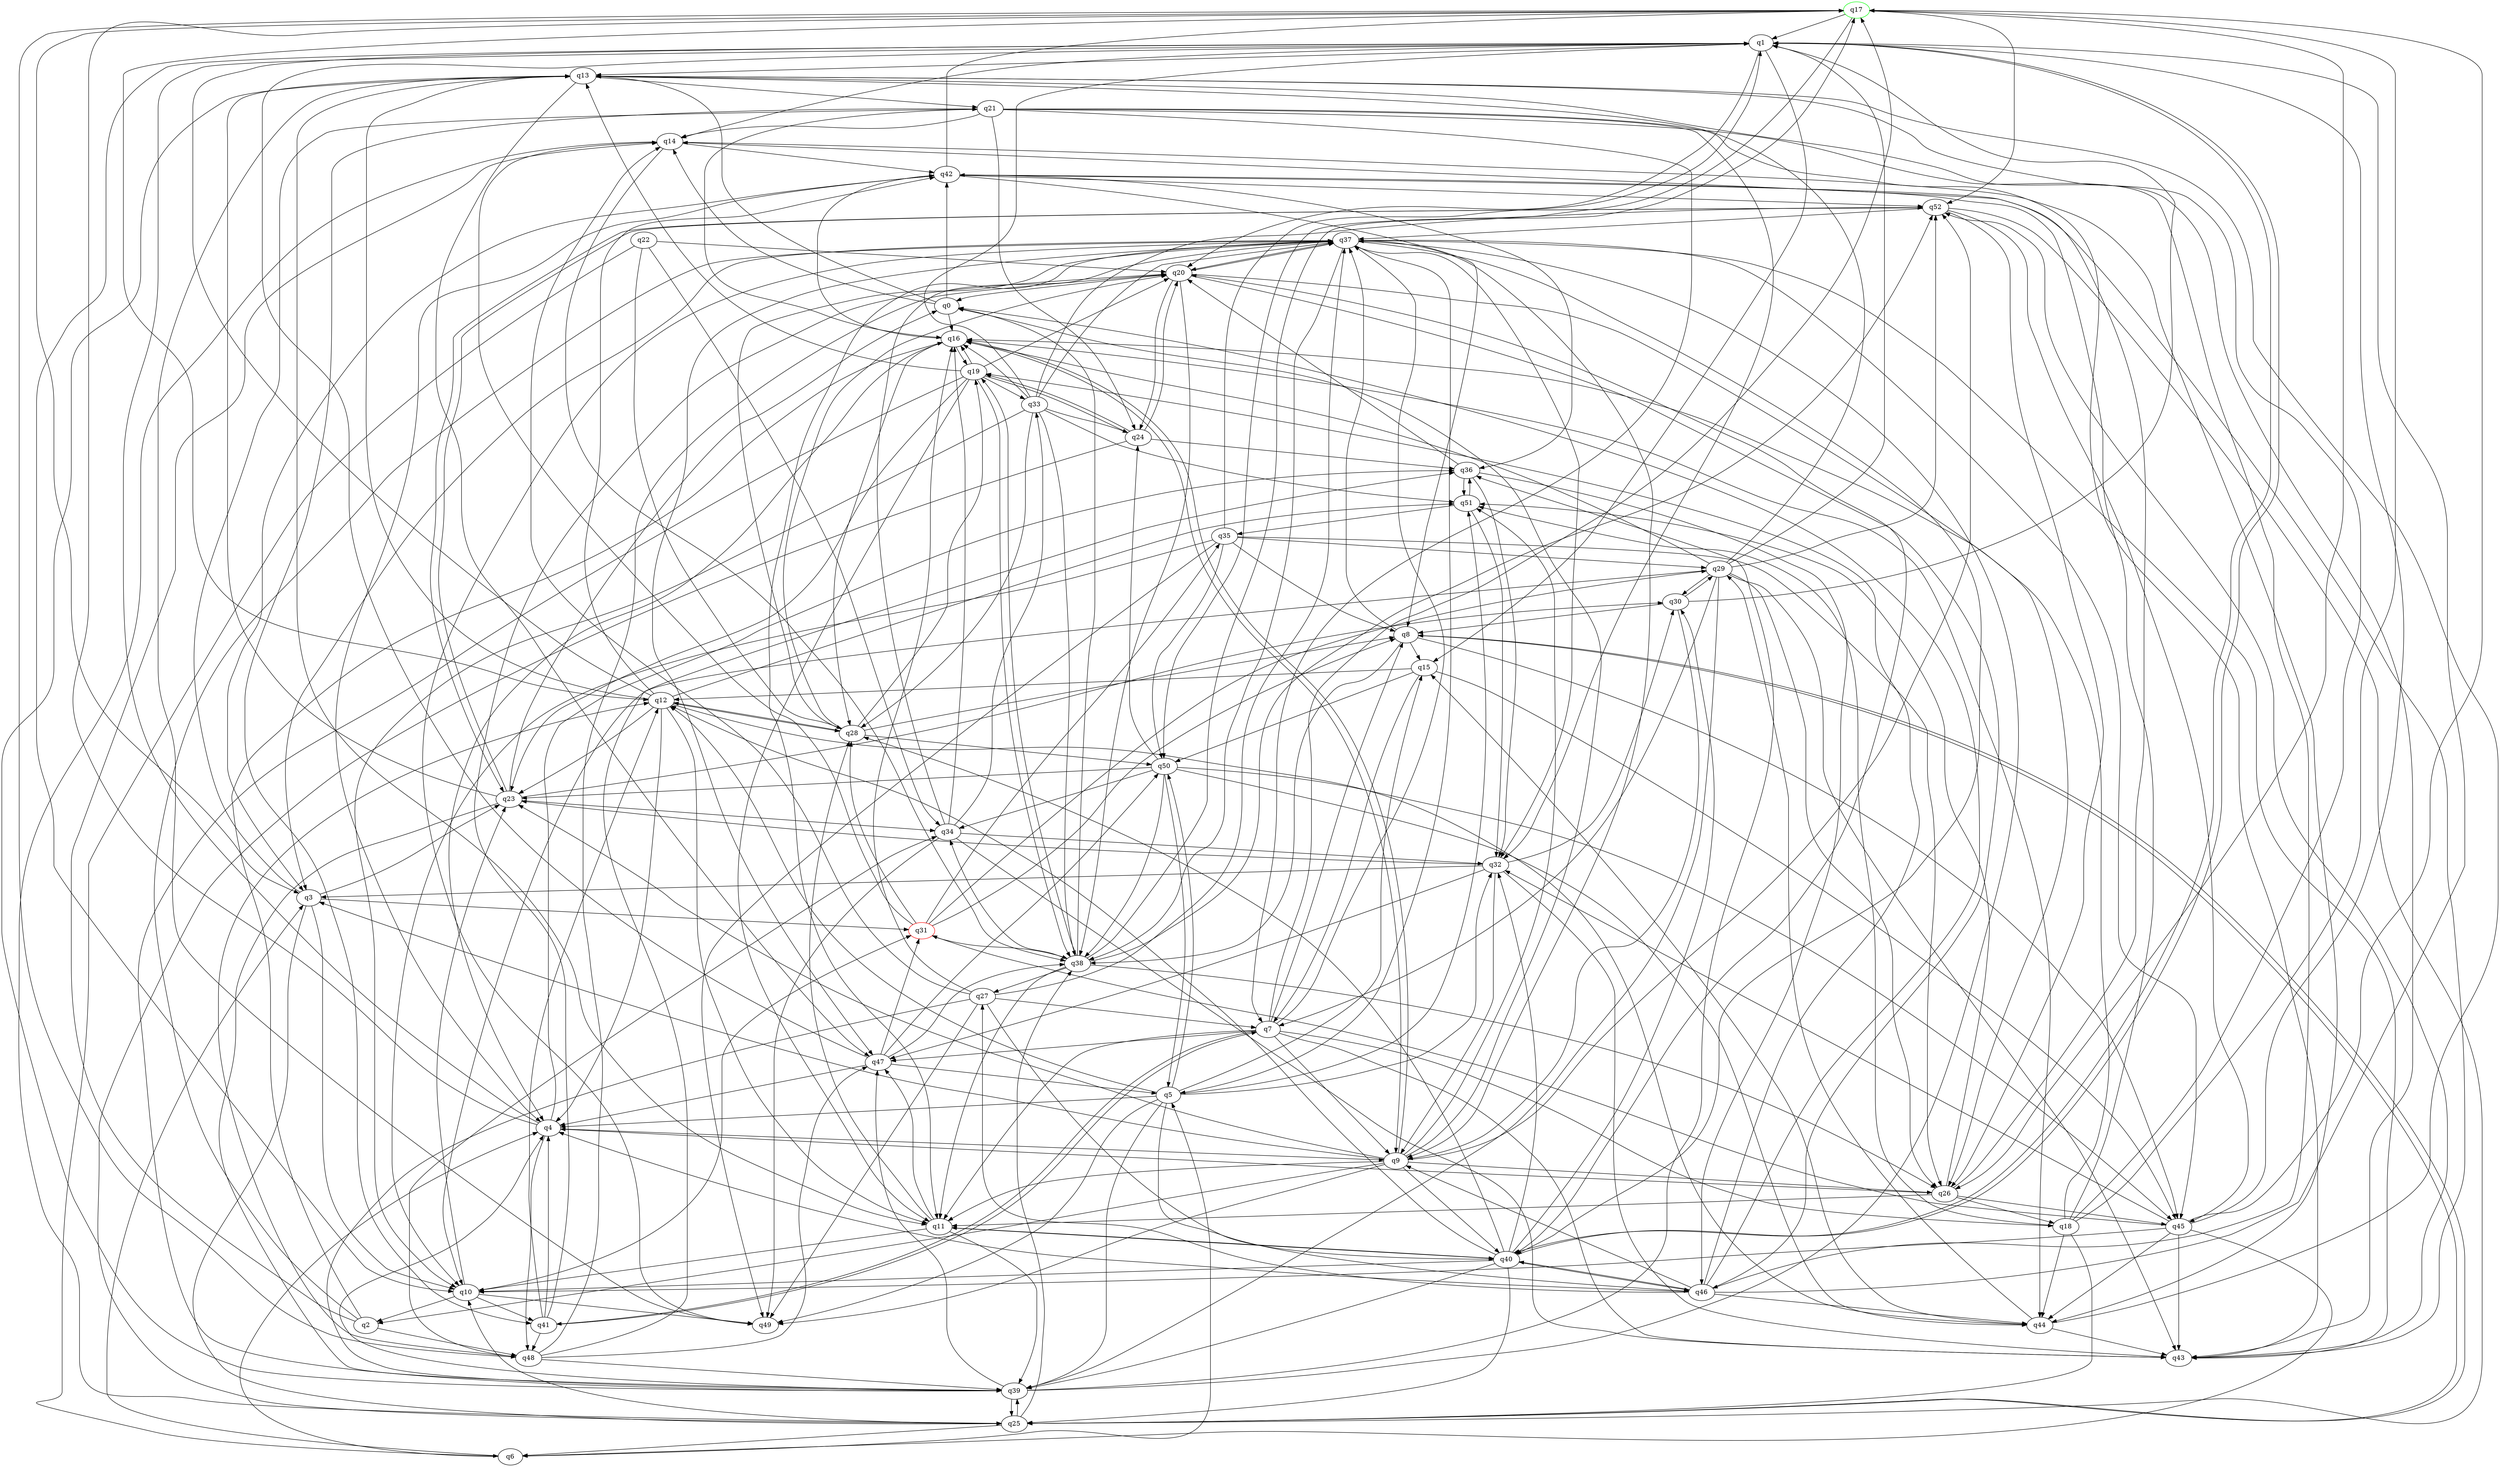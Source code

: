 digraph A{
q17 [initial=1,color=green];
q31 [final=1,color=red];
q0 -> q13;
q0 -> q14;
q0 -> q16;
q0 -> q42;
q1 -> q10;
q1 -> q13;
q1 -> q14;
q1 -> q15;
q1 -> q20;
q1 -> q40;
q2 -> q14;
q2 -> q16;
q2 -> q37;
q2 -> q48;
q3 -> q10;
q3 -> q21;
q3 -> q23;
q3 -> q25;
q3 -> q31;
q4 -> q1;
q4 -> q9;
q4 -> q17;
q4 -> q36;
q4 -> q48;
q5 -> q4;
q5 -> q12;
q5 -> q15;
q5 -> q32;
q5 -> q39;
q5 -> q46;
q5 -> q49;
q5 -> q50;
q5 -> q51;
q6 -> q3;
q6 -> q4;
q6 -> q5;
q7 -> q8;
q7 -> q9;
q7 -> q11;
q7 -> q17;
q7 -> q18;
q7 -> q37;
q7 -> q41;
q7 -> q43;
q7 -> q47;
q8 -> q15;
q8 -> q25;
q8 -> q37;
q8 -> q38;
q8 -> q45;
q9 -> q0;
q9 -> q2;
q9 -> q3;
q9 -> q11;
q9 -> q16;
q9 -> q23;
q9 -> q26;
q9 -> q40;
q9 -> q49;
q9 -> q51;
q9 -> q52;
q10 -> q2;
q10 -> q23;
q10 -> q31;
q10 -> q41;
q10 -> q49;
q11 -> q10;
q11 -> q28;
q11 -> q39;
q11 -> q40;
q11 -> q47;
q12 -> q1;
q12 -> q4;
q12 -> q11;
q12 -> q13;
q12 -> q23;
q12 -> q28;
q12 -> q42;
q12 -> q44;
q12 -> q51;
q13 -> q11;
q13 -> q21;
q13 -> q43;
q13 -> q47;
q14 -> q25;
q14 -> q38;
q14 -> q42;
q14 -> q44;
q15 -> q7;
q15 -> q12;
q15 -> q45;
q15 -> q50;
q16 -> q4;
q16 -> q9;
q16 -> q19;
q16 -> q28;
q16 -> q42;
q16 -> q44;
q17 -> q1;
q17 -> q3;
q17 -> q12;
q17 -> q26;
q17 -> q48;
q17 -> q50;
q17 -> q52;
q18 -> q13;
q18 -> q16;
q18 -> q17;
q18 -> q25;
q18 -> q42;
q18 -> q44;
q18 -> q51;
q19 -> q11;
q19 -> q13;
q19 -> q16;
q19 -> q20;
q19 -> q23;
q19 -> q24;
q19 -> q33;
q19 -> q38;
q19 -> q39;
q20 -> q0;
q20 -> q24;
q20 -> q26;
q20 -> q37;
q20 -> q38;
q20 -> q40;
q21 -> q7;
q21 -> q14;
q21 -> q16;
q21 -> q24;
q21 -> q32;
q21 -> q41;
q21 -> q43;
q21 -> q46;
q22 -> q6;
q22 -> q20;
q22 -> q28;
q22 -> q34;
q23 -> q0;
q23 -> q13;
q23 -> q30;
q23 -> q34;
q23 -> q39;
q23 -> q52;
q24 -> q19;
q24 -> q20;
q24 -> q25;
q24 -> q36;
q25 -> q6;
q25 -> q8;
q25 -> q10;
q25 -> q38;
q25 -> q39;
q26 -> q4;
q26 -> q11;
q26 -> q14;
q26 -> q18;
q26 -> q45;
q26 -> q51;
q27 -> q7;
q27 -> q14;
q27 -> q16;
q27 -> q37;
q27 -> q39;
q27 -> q40;
q27 -> q49;
q28 -> q8;
q28 -> q12;
q28 -> q19;
q28 -> q20;
q28 -> q37;
q28 -> q50;
q29 -> q1;
q29 -> q7;
q29 -> q10;
q29 -> q13;
q29 -> q16;
q29 -> q26;
q29 -> q30;
q29 -> q39;
q29 -> q43;
q29 -> q52;
q30 -> q1;
q30 -> q8;
q30 -> q9;
q30 -> q29;
q31 -> q8;
q31 -> q14;
q31 -> q28;
q31 -> q29;
q31 -> q35;
q31 -> q38;
q32 -> q3;
q32 -> q9;
q32 -> q23;
q32 -> q30;
q32 -> q43;
q32 -> q47;
q33 -> q1;
q33 -> q10;
q33 -> q16;
q33 -> q24;
q33 -> q28;
q33 -> q37;
q33 -> q38;
q33 -> q51;
q33 -> q52;
q34 -> q16;
q34 -> q32;
q34 -> q33;
q34 -> q37;
q34 -> q43;
q34 -> q49;
q35 -> q1;
q35 -> q8;
q35 -> q10;
q35 -> q26;
q35 -> q29;
q35 -> q49;
q35 -> q50;
q36 -> q20;
q36 -> q32;
q36 -> q46;
q36 -> q51;
q37 -> q3;
q37 -> q5;
q37 -> q9;
q37 -> q11;
q37 -> q20;
q37 -> q32;
q37 -> q38;
q37 -> q40;
q37 -> q43;
q37 -> q45;
q37 -> q47;
q37 -> q49;
q38 -> q0;
q38 -> q11;
q38 -> q17;
q38 -> q19;
q38 -> q26;
q38 -> q27;
q38 -> q34;
q38 -> q52;
q39 -> q4;
q39 -> q13;
q39 -> q25;
q39 -> q36;
q39 -> q37;
q39 -> q47;
q40 -> q1;
q40 -> q10;
q40 -> q11;
q40 -> q12;
q40 -> q25;
q40 -> q28;
q40 -> q30;
q40 -> q32;
q40 -> q39;
q40 -> q46;
q41 -> q4;
q41 -> q7;
q41 -> q12;
q41 -> q20;
q41 -> q48;
q42 -> q3;
q42 -> q4;
q42 -> q8;
q42 -> q17;
q42 -> q36;
q42 -> q43;
q42 -> q52;
q43 -> q52;
q44 -> q13;
q44 -> q15;
q44 -> q29;
q44 -> q43;
q45 -> q1;
q45 -> q6;
q45 -> q10;
q45 -> q17;
q45 -> q31;
q45 -> q32;
q45 -> q43;
q45 -> q44;
q46 -> q0;
q46 -> q1;
q46 -> q4;
q46 -> q9;
q46 -> q19;
q46 -> q20;
q46 -> q27;
q46 -> q40;
q46 -> q44;
q47 -> q1;
q47 -> q4;
q47 -> q5;
q47 -> q31;
q47 -> q38;
q47 -> q50;
q48 -> q12;
q48 -> q20;
q48 -> q34;
q48 -> q36;
q48 -> q39;
q48 -> q47;
q49 -> q13;
q50 -> q5;
q50 -> q23;
q50 -> q24;
q50 -> q34;
q50 -> q38;
q50 -> q44;
q50 -> q45;
q51 -> q32;
q51 -> q35;
q51 -> q36;
q52 -> q23;
q52 -> q25;
q52 -> q26;
q52 -> q37;
q52 -> q45;
}